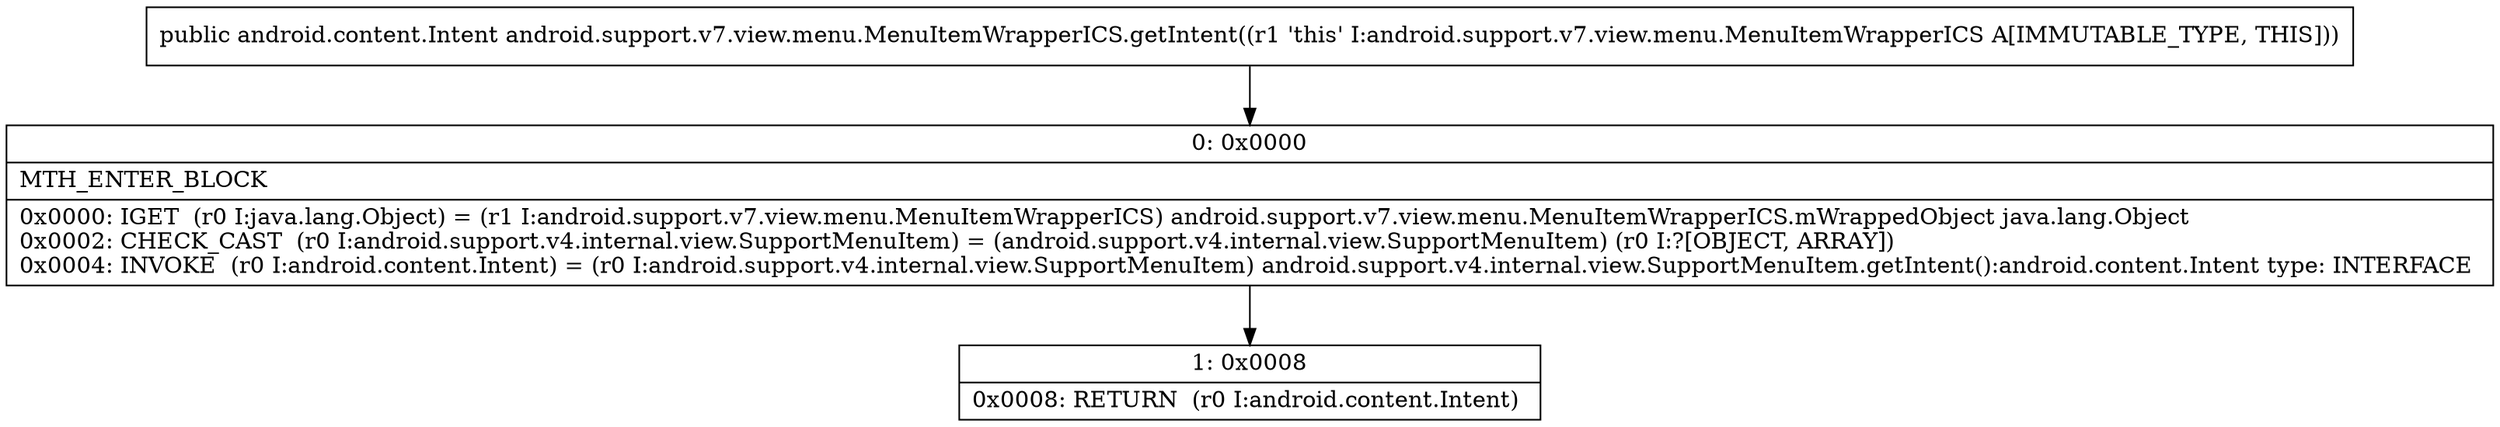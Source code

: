 digraph "CFG forandroid.support.v7.view.menu.MenuItemWrapperICS.getIntent()Landroid\/content\/Intent;" {
Node_0 [shape=record,label="{0\:\ 0x0000|MTH_ENTER_BLOCK\l|0x0000: IGET  (r0 I:java.lang.Object) = (r1 I:android.support.v7.view.menu.MenuItemWrapperICS) android.support.v7.view.menu.MenuItemWrapperICS.mWrappedObject java.lang.Object \l0x0002: CHECK_CAST  (r0 I:android.support.v4.internal.view.SupportMenuItem) = (android.support.v4.internal.view.SupportMenuItem) (r0 I:?[OBJECT, ARRAY]) \l0x0004: INVOKE  (r0 I:android.content.Intent) = (r0 I:android.support.v4.internal.view.SupportMenuItem) android.support.v4.internal.view.SupportMenuItem.getIntent():android.content.Intent type: INTERFACE \l}"];
Node_1 [shape=record,label="{1\:\ 0x0008|0x0008: RETURN  (r0 I:android.content.Intent) \l}"];
MethodNode[shape=record,label="{public android.content.Intent android.support.v7.view.menu.MenuItemWrapperICS.getIntent((r1 'this' I:android.support.v7.view.menu.MenuItemWrapperICS A[IMMUTABLE_TYPE, THIS])) }"];
MethodNode -> Node_0;
Node_0 -> Node_1;
}

